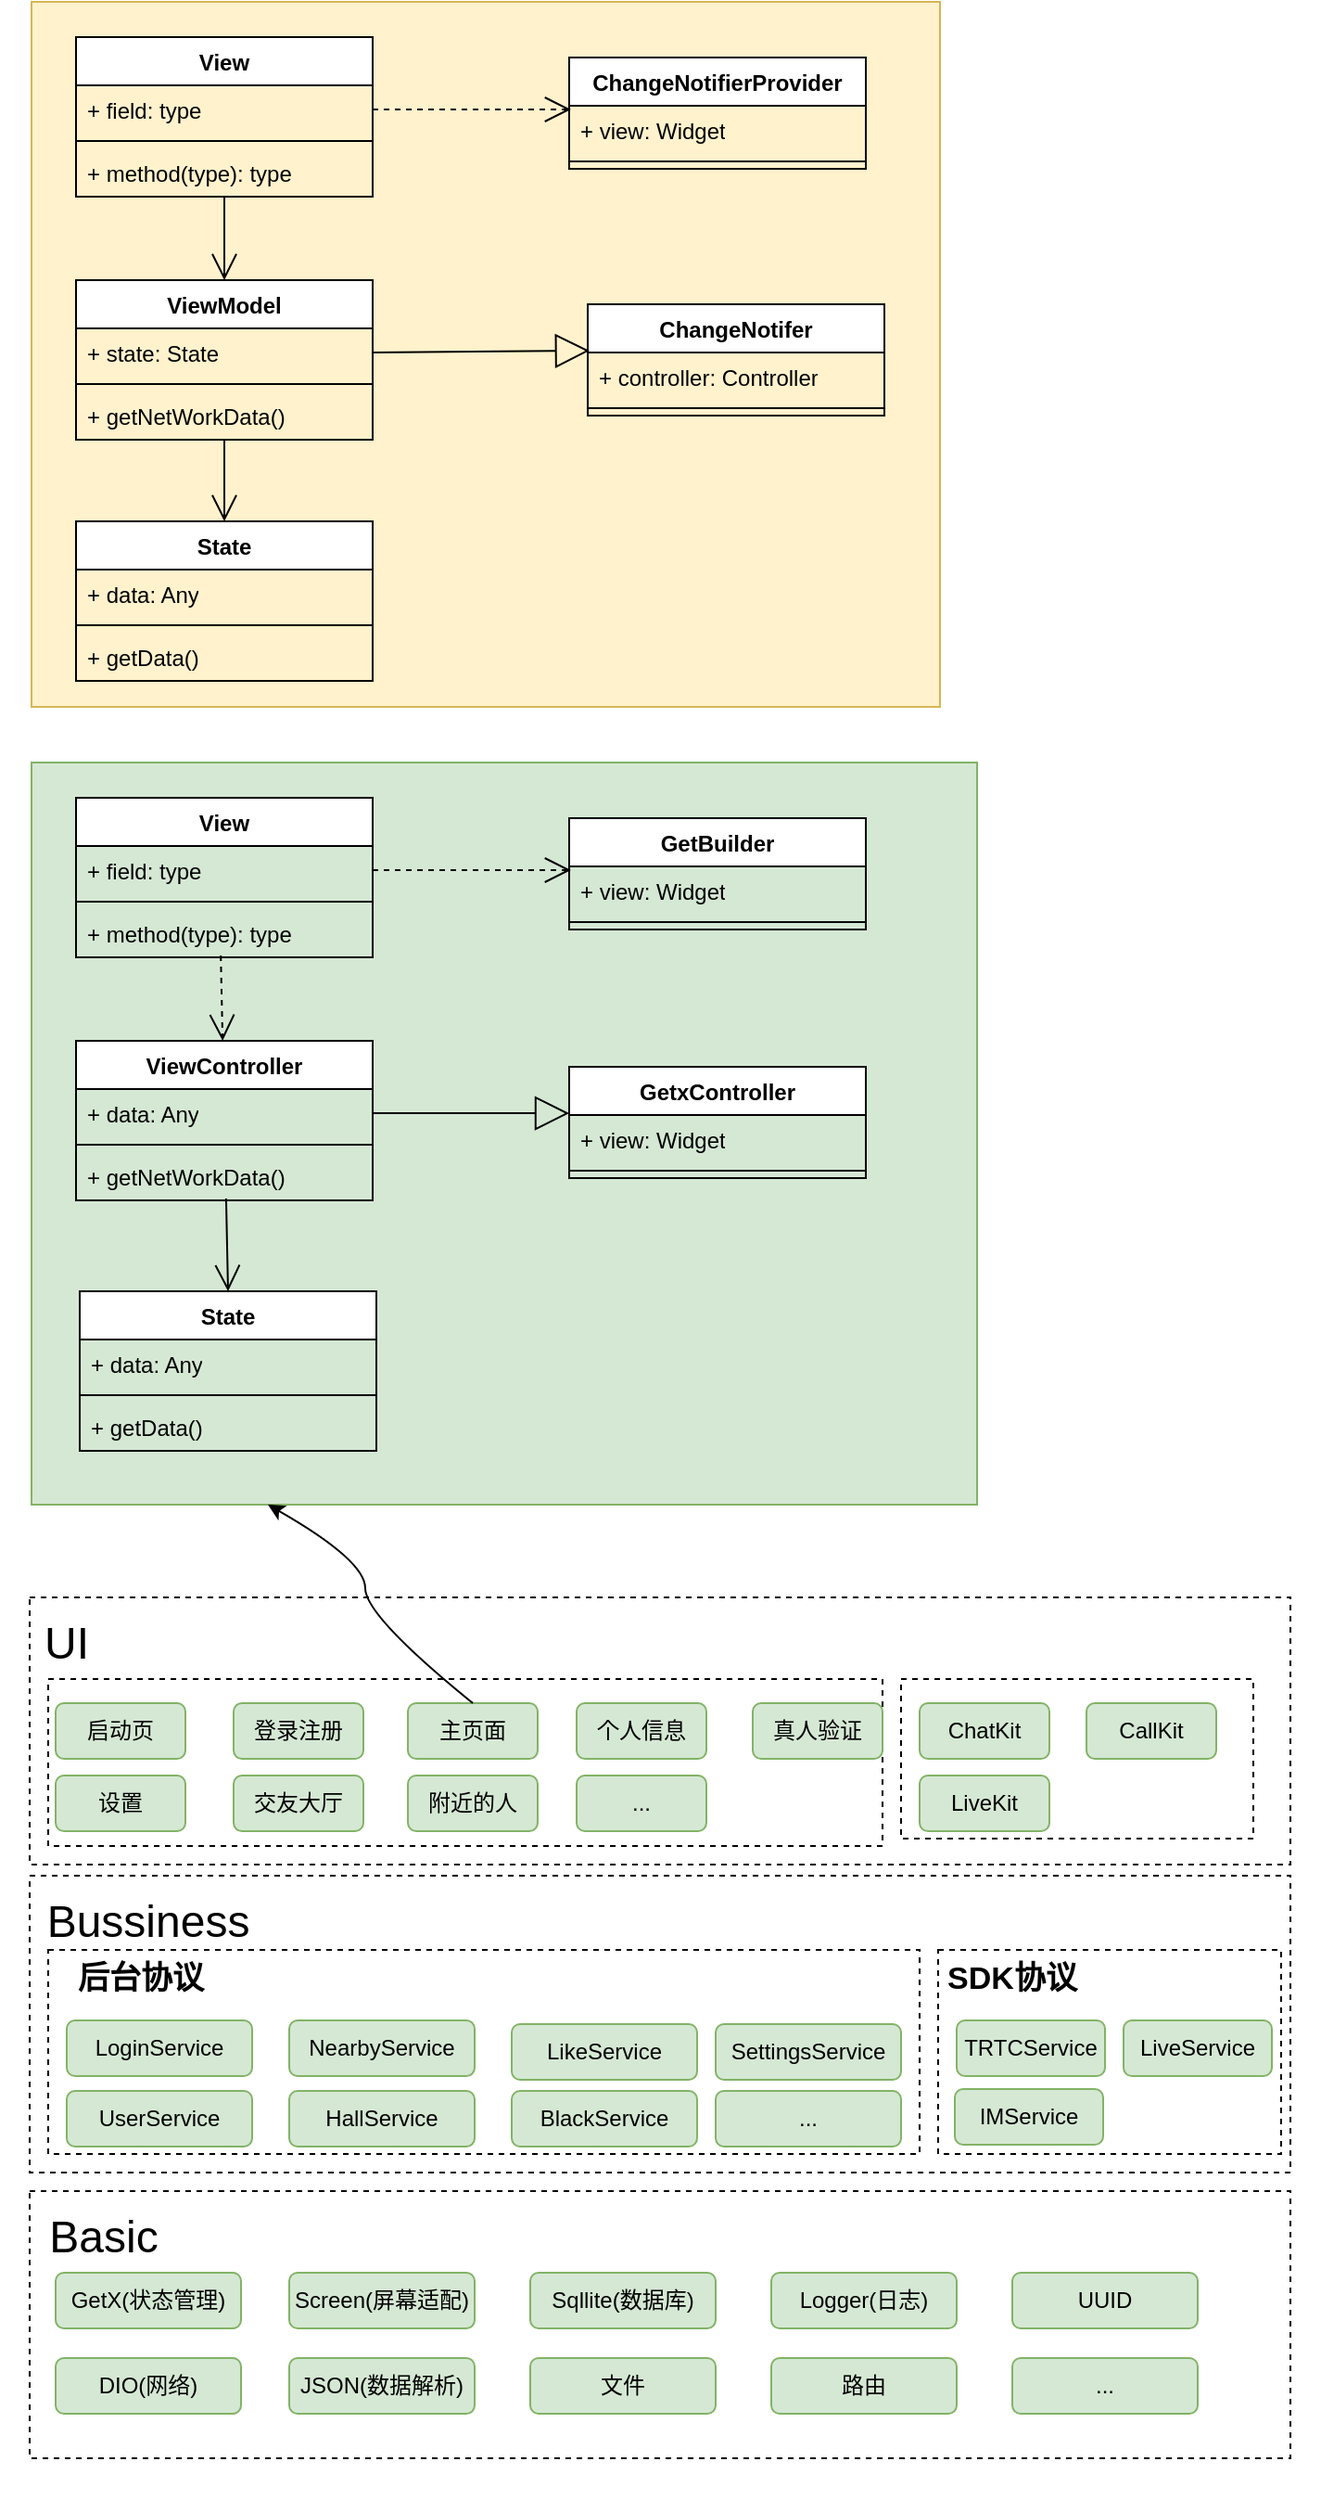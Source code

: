 <mxfile version="23.0.2" type="github">
  <diagram name="第 1 页" id="dYHV9aIYxCr4mEEWxF15">
    <mxGraphModel dx="1780" dy="1059" grid="1" gridSize="10" guides="1" tooltips="1" connect="1" arrows="1" fold="1" page="1" pageScale="1" pageWidth="827" pageHeight="1169" math="0" shadow="0">
      <root>
        <mxCell id="0" />
        <mxCell id="1" parent="0" />
        <mxCell id="zcVQtKgX9UZjlDBAPDre-43" value="" style="rounded=0;whiteSpace=wrap;html=1;fillColor=#fff2cc;strokeColor=#d6b656;" parent="1" vertex="1">
          <mxGeometry x="80" y="40" width="490" height="380" as="geometry" />
        </mxCell>
        <mxCell id="zcVQtKgX9UZjlDBAPDre-5" value="View" style="swimlane;fontStyle=1;align=center;verticalAlign=top;childLayout=stackLayout;horizontal=1;startSize=26;horizontalStack=0;resizeParent=1;resizeParentMax=0;resizeLast=0;collapsible=1;marginBottom=0;whiteSpace=wrap;html=1;" parent="1" vertex="1">
          <mxGeometry x="104" y="59" width="160" height="86" as="geometry" />
        </mxCell>
        <mxCell id="zcVQtKgX9UZjlDBAPDre-6" value="+ field: type" style="text;strokeColor=none;fillColor=none;align=left;verticalAlign=top;spacingLeft=4;spacingRight=4;overflow=hidden;rotatable=0;points=[[0,0.5],[1,0.5]];portConstraint=eastwest;whiteSpace=wrap;html=1;" parent="zcVQtKgX9UZjlDBAPDre-5" vertex="1">
          <mxGeometry y="26" width="160" height="26" as="geometry" />
        </mxCell>
        <mxCell id="zcVQtKgX9UZjlDBAPDre-7" value="" style="line;strokeWidth=1;fillColor=none;align=left;verticalAlign=middle;spacingTop=-1;spacingLeft=3;spacingRight=3;rotatable=0;labelPosition=right;points=[];portConstraint=eastwest;strokeColor=inherit;" parent="zcVQtKgX9UZjlDBAPDre-5" vertex="1">
          <mxGeometry y="52" width="160" height="8" as="geometry" />
        </mxCell>
        <mxCell id="zcVQtKgX9UZjlDBAPDre-8" value="+ method(type): type" style="text;strokeColor=none;fillColor=none;align=left;verticalAlign=top;spacingLeft=4;spacingRight=4;overflow=hidden;rotatable=0;points=[[0,0.5],[1,0.5]];portConstraint=eastwest;whiteSpace=wrap;html=1;" parent="zcVQtKgX9UZjlDBAPDre-5" vertex="1">
          <mxGeometry y="60" width="160" height="26" as="geometry" />
        </mxCell>
        <mxCell id="zcVQtKgX9UZjlDBAPDre-9" value="ViewModel" style="swimlane;fontStyle=1;align=center;verticalAlign=top;childLayout=stackLayout;horizontal=1;startSize=26;horizontalStack=0;resizeParent=1;resizeParentMax=0;resizeLast=0;collapsible=1;marginBottom=0;whiteSpace=wrap;html=1;" parent="1" vertex="1">
          <mxGeometry x="104" y="190" width="160" height="86" as="geometry" />
        </mxCell>
        <mxCell id="zcVQtKgX9UZjlDBAPDre-10" value="+ state: State" style="text;strokeColor=none;fillColor=none;align=left;verticalAlign=top;spacingLeft=4;spacingRight=4;overflow=hidden;rotatable=0;points=[[0,0.5],[1,0.5]];portConstraint=eastwest;whiteSpace=wrap;html=1;" parent="zcVQtKgX9UZjlDBAPDre-9" vertex="1">
          <mxGeometry y="26" width="160" height="26" as="geometry" />
        </mxCell>
        <mxCell id="zcVQtKgX9UZjlDBAPDre-11" value="" style="line;strokeWidth=1;fillColor=none;align=left;verticalAlign=middle;spacingTop=-1;spacingLeft=3;spacingRight=3;rotatable=0;labelPosition=right;points=[];portConstraint=eastwest;strokeColor=inherit;" parent="zcVQtKgX9UZjlDBAPDre-9" vertex="1">
          <mxGeometry y="52" width="160" height="8" as="geometry" />
        </mxCell>
        <mxCell id="zcVQtKgX9UZjlDBAPDre-12" value="+ getNetWorkData()" style="text;strokeColor=none;fillColor=none;align=left;verticalAlign=top;spacingLeft=4;spacingRight=4;overflow=hidden;rotatable=0;points=[[0,0.5],[1,0.5]];portConstraint=eastwest;whiteSpace=wrap;html=1;" parent="zcVQtKgX9UZjlDBAPDre-9" vertex="1">
          <mxGeometry y="60" width="160" height="26" as="geometry" />
        </mxCell>
        <mxCell id="zcVQtKgX9UZjlDBAPDre-13" value="" style="endArrow=open;endFill=1;endSize=12;html=1;rounded=0;exitX=0.5;exitY=1;exitDx=0;exitDy=0;exitPerimeter=0;entryX=0.5;entryY=0;entryDx=0;entryDy=0;" parent="1" source="zcVQtKgX9UZjlDBAPDre-8" target="zcVQtKgX9UZjlDBAPDre-9" edge="1">
          <mxGeometry width="160" relative="1" as="geometry">
            <mxPoint x="100" y="210" as="sourcePoint" />
            <mxPoint x="260" y="210" as="targetPoint" />
          </mxGeometry>
        </mxCell>
        <mxCell id="zcVQtKgX9UZjlDBAPDre-14" value="State" style="swimlane;fontStyle=1;align=center;verticalAlign=top;childLayout=stackLayout;horizontal=1;startSize=26;horizontalStack=0;resizeParent=1;resizeParentMax=0;resizeLast=0;collapsible=1;marginBottom=0;whiteSpace=wrap;html=1;" parent="1" vertex="1">
          <mxGeometry x="104" y="320" width="160" height="86" as="geometry" />
        </mxCell>
        <mxCell id="zcVQtKgX9UZjlDBAPDre-15" value="+ data: Any" style="text;strokeColor=none;fillColor=none;align=left;verticalAlign=top;spacingLeft=4;spacingRight=4;overflow=hidden;rotatable=0;points=[[0,0.5],[1,0.5]];portConstraint=eastwest;whiteSpace=wrap;html=1;" parent="zcVQtKgX9UZjlDBAPDre-14" vertex="1">
          <mxGeometry y="26" width="160" height="26" as="geometry" />
        </mxCell>
        <mxCell id="zcVQtKgX9UZjlDBAPDre-16" value="" style="line;strokeWidth=1;fillColor=none;align=left;verticalAlign=middle;spacingTop=-1;spacingLeft=3;spacingRight=3;rotatable=0;labelPosition=right;points=[];portConstraint=eastwest;strokeColor=inherit;" parent="zcVQtKgX9UZjlDBAPDre-14" vertex="1">
          <mxGeometry y="52" width="160" height="8" as="geometry" />
        </mxCell>
        <mxCell id="zcVQtKgX9UZjlDBAPDre-17" value="+ getData()" style="text;strokeColor=none;fillColor=none;align=left;verticalAlign=top;spacingLeft=4;spacingRight=4;overflow=hidden;rotatable=0;points=[[0,0.5],[1,0.5]];portConstraint=eastwest;whiteSpace=wrap;html=1;" parent="zcVQtKgX9UZjlDBAPDre-14" vertex="1">
          <mxGeometry y="60" width="160" height="26" as="geometry" />
        </mxCell>
        <mxCell id="zcVQtKgX9UZjlDBAPDre-18" value="" style="endArrow=open;endFill=1;endSize=12;html=1;rounded=0;exitX=0.5;exitY=1;exitDx=0;exitDy=0;exitPerimeter=0;entryX=0.5;entryY=0;entryDx=0;entryDy=0;" parent="1" source="zcVQtKgX9UZjlDBAPDre-12" target="zcVQtKgX9UZjlDBAPDre-14" edge="1">
          <mxGeometry width="160" relative="1" as="geometry">
            <mxPoint x="194" y="136" as="sourcePoint" />
            <mxPoint x="194" y="200" as="targetPoint" />
          </mxGeometry>
        </mxCell>
        <mxCell id="zcVQtKgX9UZjlDBAPDre-19" value="ChangeNotifer" style="swimlane;fontStyle=1;align=center;verticalAlign=top;childLayout=stackLayout;horizontal=1;startSize=26;horizontalStack=0;resizeParent=1;resizeParentMax=0;resizeLast=0;collapsible=1;marginBottom=0;whiteSpace=wrap;html=1;" parent="1" vertex="1">
          <mxGeometry x="380" y="203" width="160" height="60" as="geometry" />
        </mxCell>
        <mxCell id="zcVQtKgX9UZjlDBAPDre-20" value="+ controller: Controller" style="text;strokeColor=none;fillColor=none;align=left;verticalAlign=top;spacingLeft=4;spacingRight=4;overflow=hidden;rotatable=0;points=[[0,0.5],[1,0.5]];portConstraint=eastwest;whiteSpace=wrap;html=1;" parent="zcVQtKgX9UZjlDBAPDre-19" vertex="1">
          <mxGeometry y="26" width="160" height="26" as="geometry" />
        </mxCell>
        <mxCell id="zcVQtKgX9UZjlDBAPDre-21" value="" style="line;strokeWidth=1;fillColor=none;align=left;verticalAlign=middle;spacingTop=-1;spacingLeft=3;spacingRight=3;rotatable=0;labelPosition=right;points=[];portConstraint=eastwest;strokeColor=inherit;" parent="zcVQtKgX9UZjlDBAPDre-19" vertex="1">
          <mxGeometry y="52" width="160" height="8" as="geometry" />
        </mxCell>
        <mxCell id="zcVQtKgX9UZjlDBAPDre-23" value="" style="endArrow=block;endSize=16;endFill=0;html=1;rounded=0;exitX=1;exitY=0.5;exitDx=0;exitDy=0;entryX=0.006;entryY=-0.038;entryDx=0;entryDy=0;entryPerimeter=0;" parent="1" source="zcVQtKgX9UZjlDBAPDre-10" target="zcVQtKgX9UZjlDBAPDre-20" edge="1">
          <mxGeometry width="160" relative="1" as="geometry">
            <mxPoint x="190" y="210" as="sourcePoint" />
            <mxPoint x="350" y="210" as="targetPoint" />
          </mxGeometry>
        </mxCell>
        <mxCell id="zcVQtKgX9UZjlDBAPDre-28" value="" style="endArrow=open;endSize=12;dashed=1;html=1;rounded=0;exitX=1;exitY=0.5;exitDx=0;exitDy=0;entryX=0.006;entryY=0.077;entryDx=0;entryDy=0;entryPerimeter=0;" parent="1" source="zcVQtKgX9UZjlDBAPDre-6" target="zcVQtKgX9UZjlDBAPDre-37" edge="1">
          <mxGeometry width="160" relative="1" as="geometry">
            <mxPoint x="240" y="220" as="sourcePoint" />
            <mxPoint x="370" y="100" as="targetPoint" />
          </mxGeometry>
        </mxCell>
        <mxCell id="zcVQtKgX9UZjlDBAPDre-36" value="ChangeNotifierProvider" style="swimlane;fontStyle=1;align=center;verticalAlign=top;childLayout=stackLayout;horizontal=1;startSize=26;horizontalStack=0;resizeParent=1;resizeParentMax=0;resizeLast=0;collapsible=1;marginBottom=0;whiteSpace=wrap;html=1;" parent="1" vertex="1">
          <mxGeometry x="370" y="70" width="160" height="60" as="geometry" />
        </mxCell>
        <mxCell id="zcVQtKgX9UZjlDBAPDre-37" value="+ view: Widget" style="text;strokeColor=none;fillColor=none;align=left;verticalAlign=top;spacingLeft=4;spacingRight=4;overflow=hidden;rotatable=0;points=[[0,0.5],[1,0.5]];portConstraint=eastwest;whiteSpace=wrap;html=1;" parent="zcVQtKgX9UZjlDBAPDre-36" vertex="1">
          <mxGeometry y="26" width="160" height="26" as="geometry" />
        </mxCell>
        <mxCell id="zcVQtKgX9UZjlDBAPDre-38" value="" style="line;strokeWidth=1;fillColor=none;align=left;verticalAlign=middle;spacingTop=-1;spacingLeft=3;spacingRight=3;rotatable=0;labelPosition=right;points=[];portConstraint=eastwest;strokeColor=inherit;" parent="zcVQtKgX9UZjlDBAPDre-36" vertex="1">
          <mxGeometry y="52" width="160" height="8" as="geometry" />
        </mxCell>
        <mxCell id="zcVQtKgX9UZjlDBAPDre-44" value="" style="rounded=0;whiteSpace=wrap;html=1;fillColor=#d5e8d4;strokeColor=#82b366;" parent="1" vertex="1">
          <mxGeometry x="80" y="450" width="510" height="400" as="geometry" />
        </mxCell>
        <mxCell id="zcVQtKgX9UZjlDBAPDre-45" value="View" style="swimlane;fontStyle=1;align=center;verticalAlign=top;childLayout=stackLayout;horizontal=1;startSize=26;horizontalStack=0;resizeParent=1;resizeParentMax=0;resizeLast=0;collapsible=1;marginBottom=0;whiteSpace=wrap;html=1;" parent="1" vertex="1">
          <mxGeometry x="104" y="469" width="160" height="86" as="geometry" />
        </mxCell>
        <mxCell id="zcVQtKgX9UZjlDBAPDre-46" value="+ field: type" style="text;strokeColor=none;fillColor=none;align=left;verticalAlign=top;spacingLeft=4;spacingRight=4;overflow=hidden;rotatable=0;points=[[0,0.5],[1,0.5]];portConstraint=eastwest;whiteSpace=wrap;html=1;" parent="zcVQtKgX9UZjlDBAPDre-45" vertex="1">
          <mxGeometry y="26" width="160" height="26" as="geometry" />
        </mxCell>
        <mxCell id="zcVQtKgX9UZjlDBAPDre-47" value="" style="line;strokeWidth=1;fillColor=none;align=left;verticalAlign=middle;spacingTop=-1;spacingLeft=3;spacingRight=3;rotatable=0;labelPosition=right;points=[];portConstraint=eastwest;strokeColor=inherit;" parent="zcVQtKgX9UZjlDBAPDre-45" vertex="1">
          <mxGeometry y="52" width="160" height="8" as="geometry" />
        </mxCell>
        <mxCell id="zcVQtKgX9UZjlDBAPDre-48" value="+ method(type): type" style="text;strokeColor=none;fillColor=none;align=left;verticalAlign=top;spacingLeft=4;spacingRight=4;overflow=hidden;rotatable=0;points=[[0,0.5],[1,0.5]];portConstraint=eastwest;whiteSpace=wrap;html=1;" parent="zcVQtKgX9UZjlDBAPDre-45" vertex="1">
          <mxGeometry y="60" width="160" height="26" as="geometry" />
        </mxCell>
        <mxCell id="zcVQtKgX9UZjlDBAPDre-49" value="ViewController" style="swimlane;fontStyle=1;align=center;verticalAlign=top;childLayout=stackLayout;horizontal=1;startSize=26;horizontalStack=0;resizeParent=1;resizeParentMax=0;resizeLast=0;collapsible=1;marginBottom=0;whiteSpace=wrap;html=1;" parent="1" vertex="1">
          <mxGeometry x="104" y="600" width="160" height="86" as="geometry" />
        </mxCell>
        <mxCell id="zcVQtKgX9UZjlDBAPDre-50" value="+ data: Any" style="text;strokeColor=none;fillColor=none;align=left;verticalAlign=top;spacingLeft=4;spacingRight=4;overflow=hidden;rotatable=0;points=[[0,0.5],[1,0.5]];portConstraint=eastwest;whiteSpace=wrap;html=1;" parent="zcVQtKgX9UZjlDBAPDre-49" vertex="1">
          <mxGeometry y="26" width="160" height="26" as="geometry" />
        </mxCell>
        <mxCell id="zcVQtKgX9UZjlDBAPDre-51" value="" style="line;strokeWidth=1;fillColor=none;align=left;verticalAlign=middle;spacingTop=-1;spacingLeft=3;spacingRight=3;rotatable=0;labelPosition=right;points=[];portConstraint=eastwest;strokeColor=inherit;" parent="zcVQtKgX9UZjlDBAPDre-49" vertex="1">
          <mxGeometry y="52" width="160" height="8" as="geometry" />
        </mxCell>
        <mxCell id="zcVQtKgX9UZjlDBAPDre-52" value="+ getNetWorkData()" style="text;strokeColor=none;fillColor=none;align=left;verticalAlign=top;spacingLeft=4;spacingRight=4;overflow=hidden;rotatable=0;points=[[0,0.5],[1,0.5]];portConstraint=eastwest;whiteSpace=wrap;html=1;" parent="zcVQtKgX9UZjlDBAPDre-49" vertex="1">
          <mxGeometry y="60" width="160" height="26" as="geometry" />
        </mxCell>
        <mxCell id="zcVQtKgX9UZjlDBAPDre-62" value="" style="endArrow=block;endSize=16;endFill=0;html=1;rounded=0;exitX=1;exitY=0.5;exitDx=0;exitDy=0;entryX=0;entryY=-0.038;entryDx=0;entryDy=0;entryPerimeter=0;" parent="1" source="zcVQtKgX9UZjlDBAPDre-50" target="zcVQtKgX9UZjlDBAPDre-68" edge="1">
          <mxGeometry width="160" relative="1" as="geometry">
            <mxPoint x="190" y="620" as="sourcePoint" />
            <mxPoint x="375.04" y="638.012" as="targetPoint" />
          </mxGeometry>
        </mxCell>
        <mxCell id="zcVQtKgX9UZjlDBAPDre-63" value="" style="endArrow=open;endSize=12;dashed=1;html=1;rounded=0;exitX=1;exitY=0.5;exitDx=0;exitDy=0;entryX=0.006;entryY=0.077;entryDx=0;entryDy=0;entryPerimeter=0;" parent="1" source="zcVQtKgX9UZjlDBAPDre-46" target="zcVQtKgX9UZjlDBAPDre-65" edge="1">
          <mxGeometry width="160" relative="1" as="geometry">
            <mxPoint x="240" y="630" as="sourcePoint" />
            <mxPoint x="370" y="510" as="targetPoint" />
          </mxGeometry>
        </mxCell>
        <mxCell id="zcVQtKgX9UZjlDBAPDre-64" value="GetBuilder" style="swimlane;fontStyle=1;align=center;verticalAlign=top;childLayout=stackLayout;horizontal=1;startSize=26;horizontalStack=0;resizeParent=1;resizeParentMax=0;resizeLast=0;collapsible=1;marginBottom=0;whiteSpace=wrap;html=1;" parent="1" vertex="1">
          <mxGeometry x="370" y="480" width="160" height="60" as="geometry" />
        </mxCell>
        <mxCell id="zcVQtKgX9UZjlDBAPDre-65" value="+ view: Widget" style="text;strokeColor=none;fillColor=none;align=left;verticalAlign=top;spacingLeft=4;spacingRight=4;overflow=hidden;rotatable=0;points=[[0,0.5],[1,0.5]];portConstraint=eastwest;whiteSpace=wrap;html=1;" parent="zcVQtKgX9UZjlDBAPDre-64" vertex="1">
          <mxGeometry y="26" width="160" height="26" as="geometry" />
        </mxCell>
        <mxCell id="zcVQtKgX9UZjlDBAPDre-66" value="" style="line;strokeWidth=1;fillColor=none;align=left;verticalAlign=middle;spacingTop=-1;spacingLeft=3;spacingRight=3;rotatable=0;labelPosition=right;points=[];portConstraint=eastwest;strokeColor=inherit;" parent="zcVQtKgX9UZjlDBAPDre-64" vertex="1">
          <mxGeometry y="52" width="160" height="8" as="geometry" />
        </mxCell>
        <mxCell id="zcVQtKgX9UZjlDBAPDre-67" value="GetxController" style="swimlane;fontStyle=1;align=center;verticalAlign=top;childLayout=stackLayout;horizontal=1;startSize=26;horizontalStack=0;resizeParent=1;resizeParentMax=0;resizeLast=0;collapsible=1;marginBottom=0;whiteSpace=wrap;html=1;" parent="1" vertex="1">
          <mxGeometry x="370" y="614" width="160" height="60" as="geometry" />
        </mxCell>
        <mxCell id="zcVQtKgX9UZjlDBAPDre-68" value="+ view: Widget" style="text;strokeColor=none;fillColor=none;align=left;verticalAlign=top;spacingLeft=4;spacingRight=4;overflow=hidden;rotatable=0;points=[[0,0.5],[1,0.5]];portConstraint=eastwest;whiteSpace=wrap;html=1;" parent="zcVQtKgX9UZjlDBAPDre-67" vertex="1">
          <mxGeometry y="26" width="160" height="26" as="geometry" />
        </mxCell>
        <mxCell id="zcVQtKgX9UZjlDBAPDre-69" value="" style="line;strokeWidth=1;fillColor=none;align=left;verticalAlign=middle;spacingTop=-1;spacingLeft=3;spacingRight=3;rotatable=0;labelPosition=right;points=[];portConstraint=eastwest;strokeColor=inherit;" parent="zcVQtKgX9UZjlDBAPDre-67" vertex="1">
          <mxGeometry y="52" width="160" height="8" as="geometry" />
        </mxCell>
        <mxCell id="zcVQtKgX9UZjlDBAPDre-85" value="" style="endArrow=open;endSize=12;dashed=1;html=1;rounded=0;exitX=0.488;exitY=0.962;exitDx=0;exitDy=0;exitPerimeter=0;" parent="1" source="zcVQtKgX9UZjlDBAPDre-48" target="zcVQtKgX9UZjlDBAPDre-49" edge="1">
          <mxGeometry width="160" relative="1" as="geometry">
            <mxPoint x="450" y="540" as="sourcePoint" />
            <mxPoint x="450" y="614" as="targetPoint" />
          </mxGeometry>
        </mxCell>
        <mxCell id="zcVQtKgX9UZjlDBAPDre-87" value="State" style="swimlane;fontStyle=1;align=center;verticalAlign=top;childLayout=stackLayout;horizontal=1;startSize=26;horizontalStack=0;resizeParent=1;resizeParentMax=0;resizeLast=0;collapsible=1;marginBottom=0;whiteSpace=wrap;html=1;" parent="1" vertex="1">
          <mxGeometry x="106" y="735" width="160" height="86" as="geometry" />
        </mxCell>
        <mxCell id="zcVQtKgX9UZjlDBAPDre-88" value="+ data: Any" style="text;strokeColor=none;fillColor=none;align=left;verticalAlign=top;spacingLeft=4;spacingRight=4;overflow=hidden;rotatable=0;points=[[0,0.5],[1,0.5]];portConstraint=eastwest;whiteSpace=wrap;html=1;" parent="zcVQtKgX9UZjlDBAPDre-87" vertex="1">
          <mxGeometry y="26" width="160" height="26" as="geometry" />
        </mxCell>
        <mxCell id="zcVQtKgX9UZjlDBAPDre-89" value="" style="line;strokeWidth=1;fillColor=none;align=left;verticalAlign=middle;spacingTop=-1;spacingLeft=3;spacingRight=3;rotatable=0;labelPosition=right;points=[];portConstraint=eastwest;strokeColor=inherit;" parent="zcVQtKgX9UZjlDBAPDre-87" vertex="1">
          <mxGeometry y="52" width="160" height="8" as="geometry" />
        </mxCell>
        <mxCell id="zcVQtKgX9UZjlDBAPDre-90" value="+ getData()" style="text;strokeColor=none;fillColor=none;align=left;verticalAlign=top;spacingLeft=4;spacingRight=4;overflow=hidden;rotatable=0;points=[[0,0.5],[1,0.5]];portConstraint=eastwest;whiteSpace=wrap;html=1;" parent="zcVQtKgX9UZjlDBAPDre-87" vertex="1">
          <mxGeometry y="60" width="160" height="26" as="geometry" />
        </mxCell>
        <mxCell id="zcVQtKgX9UZjlDBAPDre-91" value="" style="endArrow=open;endFill=1;endSize=12;html=1;rounded=0;entryX=0.5;entryY=0;entryDx=0;entryDy=0;exitX=0.506;exitY=0.962;exitDx=0;exitDy=0;exitPerimeter=0;" parent="1" source="zcVQtKgX9UZjlDBAPDre-52" target="zcVQtKgX9UZjlDBAPDre-87" edge="1">
          <mxGeometry width="160" relative="1" as="geometry">
            <mxPoint x="180" y="680" as="sourcePoint" />
            <mxPoint x="510" y="720" as="targetPoint" />
          </mxGeometry>
        </mxCell>
        <mxCell id="TLJ9EzLj0LAoUCGloaJC-1" value="" style="rounded=0;whiteSpace=wrap;html=1;dashed=1;strokeColor=#FFFFFF;" parent="1" vertex="1">
          <mxGeometry x="64" y="875" width="710" height="510" as="geometry" />
        </mxCell>
        <mxCell id="TLJ9EzLj0LAoUCGloaJC-3" value="" style="rounded=0;whiteSpace=wrap;html=1;dashed=1;" parent="1" vertex="1">
          <mxGeometry x="79" y="1220" width="680" height="144" as="geometry" />
        </mxCell>
        <mxCell id="TLJ9EzLj0LAoUCGloaJC-4" value="&lt;font style=&quot;font-size: 24px;&quot;&gt;Basic&lt;/font&gt;" style="text;html=1;strokeColor=none;fillColor=none;align=center;verticalAlign=middle;whiteSpace=wrap;rounded=0;" parent="1" vertex="1">
          <mxGeometry x="89" y="1230" width="60" height="30" as="geometry" />
        </mxCell>
        <mxCell id="TLJ9EzLj0LAoUCGloaJC-6" value="" style="rounded=0;whiteSpace=wrap;html=1;dashed=1;" parent="1" vertex="1">
          <mxGeometry x="79" y="1050" width="680" height="160" as="geometry" />
        </mxCell>
        <mxCell id="TLJ9EzLj0LAoUCGloaJC-7" value="&lt;font style=&quot;font-size: 24px;&quot;&gt;Bussiness&lt;/font&gt;" style="text;html=1;strokeColor=none;fillColor=none;align=center;verticalAlign=middle;whiteSpace=wrap;rounded=0;" parent="1" vertex="1">
          <mxGeometry x="113" y="1060" width="60" height="30" as="geometry" />
        </mxCell>
        <mxCell id="TLJ9EzLj0LAoUCGloaJC-8" value="" style="rounded=0;whiteSpace=wrap;html=1;dashed=1;" parent="1" vertex="1">
          <mxGeometry x="79" y="900" width="680" height="144" as="geometry" />
        </mxCell>
        <mxCell id="TLJ9EzLj0LAoUCGloaJC-10" value="&lt;font style=&quot;font-size: 24px;&quot;&gt;UI&lt;/font&gt;" style="text;html=1;strokeColor=none;fillColor=none;align=center;verticalAlign=middle;whiteSpace=wrap;rounded=0;" parent="1" vertex="1">
          <mxGeometry x="69" y="910" width="60" height="30" as="geometry" />
        </mxCell>
        <mxCell id="TLJ9EzLj0LAoUCGloaJC-12" value="GetX(状态管理)" style="rounded=1;whiteSpace=wrap;html=1;fillColor=#d5e8d4;strokeColor=#82b366;" parent="1" vertex="1">
          <mxGeometry x="93" y="1264" width="100" height="30" as="geometry" />
        </mxCell>
        <mxCell id="TLJ9EzLj0LAoUCGloaJC-13" value="DIO(网络)" style="rounded=1;whiteSpace=wrap;html=1;fillColor=#d5e8d4;strokeColor=#82b366;" parent="1" vertex="1">
          <mxGeometry x="93" y="1310" width="100" height="30" as="geometry" />
        </mxCell>
        <mxCell id="TLJ9EzLj0LAoUCGloaJC-14" value="JSON(数据解析)" style="rounded=1;whiteSpace=wrap;html=1;fillColor=#d5e8d4;strokeColor=#82b366;" parent="1" vertex="1">
          <mxGeometry x="219" y="1310" width="100" height="30" as="geometry" />
        </mxCell>
        <mxCell id="TLJ9EzLj0LAoUCGloaJC-15" value="Screen(屏幕适配)" style="rounded=1;whiteSpace=wrap;html=1;fillColor=#d5e8d4;strokeColor=#82b366;" parent="1" vertex="1">
          <mxGeometry x="219" y="1264" width="100" height="30" as="geometry" />
        </mxCell>
        <mxCell id="TLJ9EzLj0LAoUCGloaJC-16" value="" style="rounded=0;whiteSpace=wrap;html=1;dashed=1;" parent="1" vertex="1">
          <mxGeometry x="89" y="944" width="450" height="90" as="geometry" />
        </mxCell>
        <mxCell id="TLJ9EzLj0LAoUCGloaJC-17" value="" style="rounded=0;whiteSpace=wrap;html=1;dashed=1;" parent="1" vertex="1">
          <mxGeometry x="549" y="944" width="190" height="86" as="geometry" />
        </mxCell>
        <mxCell id="TLJ9EzLj0LAoUCGloaJC-18" value="文件" style="rounded=1;whiteSpace=wrap;html=1;fillColor=#d5e8d4;strokeColor=#82b366;" parent="1" vertex="1">
          <mxGeometry x="349" y="1310" width="100" height="30" as="geometry" />
        </mxCell>
        <mxCell id="TLJ9EzLj0LAoUCGloaJC-19" value="Sqllite(数据库)" style="rounded=1;whiteSpace=wrap;html=1;fillColor=#d5e8d4;strokeColor=#82b366;" parent="1" vertex="1">
          <mxGeometry x="349" y="1264" width="100" height="30" as="geometry" />
        </mxCell>
        <mxCell id="TLJ9EzLj0LAoUCGloaJC-20" value="Logger(日志)" style="rounded=1;whiteSpace=wrap;html=1;fillColor=#d5e8d4;strokeColor=#82b366;" parent="1" vertex="1">
          <mxGeometry x="479" y="1264" width="100" height="30" as="geometry" />
        </mxCell>
        <mxCell id="TLJ9EzLj0LAoUCGloaJC-23" value="路由" style="rounded=1;whiteSpace=wrap;html=1;fillColor=#d5e8d4;strokeColor=#82b366;" parent="1" vertex="1">
          <mxGeometry x="479" y="1310" width="100" height="30" as="geometry" />
        </mxCell>
        <mxCell id="TLJ9EzLj0LAoUCGloaJC-24" value="UUID" style="rounded=1;whiteSpace=wrap;html=1;fillColor=#d5e8d4;strokeColor=#82b366;" parent="1" vertex="1">
          <mxGeometry x="609" y="1264" width="100" height="30" as="geometry" />
        </mxCell>
        <mxCell id="TLJ9EzLj0LAoUCGloaJC-25" value="..." style="rounded=1;whiteSpace=wrap;html=1;fillColor=#d5e8d4;strokeColor=#82b366;" parent="1" vertex="1">
          <mxGeometry x="609" y="1310" width="100" height="30" as="geometry" />
        </mxCell>
        <mxCell id="TLJ9EzLj0LAoUCGloaJC-29" value="" style="rounded=0;whiteSpace=wrap;html=1;dashed=1;" parent="1" vertex="1">
          <mxGeometry x="89" y="1090" width="470" height="110" as="geometry" />
        </mxCell>
        <mxCell id="TLJ9EzLj0LAoUCGloaJC-26" value="LoginService" style="rounded=1;whiteSpace=wrap;html=1;fillColor=#d5e8d4;strokeColor=#82b366;" parent="1" vertex="1">
          <mxGeometry x="99" y="1128" width="100" height="30" as="geometry" />
        </mxCell>
        <mxCell id="TLJ9EzLj0LAoUCGloaJC-27" value="UserService" style="rounded=1;whiteSpace=wrap;html=1;fillColor=#d5e8d4;strokeColor=#82b366;" parent="1" vertex="1">
          <mxGeometry x="99" y="1166" width="100" height="30" as="geometry" />
        </mxCell>
        <mxCell id="TLJ9EzLj0LAoUCGloaJC-28" value="NearbyService" style="rounded=1;whiteSpace=wrap;html=1;fillColor=#d5e8d4;strokeColor=#82b366;" parent="1" vertex="1">
          <mxGeometry x="219" y="1128" width="100" height="30" as="geometry" />
        </mxCell>
        <mxCell id="TLJ9EzLj0LAoUCGloaJC-30" value="&lt;span style=&quot;font-size: 17px;&quot;&gt;后台协议&lt;/span&gt;" style="text;html=1;strokeColor=none;fillColor=none;align=center;verticalAlign=middle;whiteSpace=wrap;rounded=0;fontSize=17;fontStyle=1" parent="1" vertex="1">
          <mxGeometry x="89" y="1091" width="100" height="30" as="geometry" />
        </mxCell>
        <mxCell id="TLJ9EzLj0LAoUCGloaJC-32" value="HallService" style="rounded=1;whiteSpace=wrap;html=1;fillColor=#d5e8d4;strokeColor=#82b366;" parent="1" vertex="1">
          <mxGeometry x="219" y="1166" width="100" height="30" as="geometry" />
        </mxCell>
        <mxCell id="TLJ9EzLj0LAoUCGloaJC-33" value="LikeService" style="rounded=1;whiteSpace=wrap;html=1;fillColor=#d5e8d4;strokeColor=#82b366;" parent="1" vertex="1">
          <mxGeometry x="339" y="1130" width="100" height="30" as="geometry" />
        </mxCell>
        <mxCell id="TLJ9EzLj0LAoUCGloaJC-34" value="BlackService" style="rounded=1;whiteSpace=wrap;html=1;fillColor=#d5e8d4;strokeColor=#82b366;" parent="1" vertex="1">
          <mxGeometry x="339" y="1166" width="100" height="30" as="geometry" />
        </mxCell>
        <mxCell id="TLJ9EzLj0LAoUCGloaJC-35" value="SettingsService" style="rounded=1;whiteSpace=wrap;html=1;fillColor=#d5e8d4;strokeColor=#82b366;" parent="1" vertex="1">
          <mxGeometry x="449" y="1130" width="100" height="30" as="geometry" />
        </mxCell>
        <mxCell id="TLJ9EzLj0LAoUCGloaJC-36" value="..." style="rounded=1;whiteSpace=wrap;html=1;fillColor=#d5e8d4;strokeColor=#82b366;" parent="1" vertex="1">
          <mxGeometry x="449" y="1166" width="100" height="30" as="geometry" />
        </mxCell>
        <mxCell id="TLJ9EzLj0LAoUCGloaJC-37" value="" style="rounded=0;whiteSpace=wrap;html=1;dashed=1;" parent="1" vertex="1">
          <mxGeometry x="569" y="1090" width="185" height="110" as="geometry" />
        </mxCell>
        <mxCell id="TLJ9EzLj0LAoUCGloaJC-41" value="TRTCService" style="rounded=1;whiteSpace=wrap;html=1;fillColor=#d5e8d4;strokeColor=#82b366;" parent="1" vertex="1">
          <mxGeometry x="579" y="1128" width="80" height="30" as="geometry" />
        </mxCell>
        <mxCell id="TLJ9EzLj0LAoUCGloaJC-42" value="IMService" style="rounded=1;whiteSpace=wrap;html=1;fillColor=#d5e8d4;strokeColor=#82b366;" parent="1" vertex="1">
          <mxGeometry x="578" y="1165" width="80" height="30" as="geometry" />
        </mxCell>
        <mxCell id="TLJ9EzLj0LAoUCGloaJC-44" value="LiveService" style="rounded=1;whiteSpace=wrap;html=1;fillColor=#d5e8d4;strokeColor=#82b366;" parent="1" vertex="1">
          <mxGeometry x="669" y="1128" width="80" height="30" as="geometry" />
        </mxCell>
        <mxCell id="TLJ9EzLj0LAoUCGloaJC-45" value="&lt;span style=&quot;font-size: 17px;&quot;&gt;SDK协议&lt;/span&gt;" style="text;html=1;strokeColor=none;fillColor=none;align=center;verticalAlign=middle;whiteSpace=wrap;rounded=0;fontSize=17;fontStyle=1" parent="1" vertex="1">
          <mxGeometry x="559" y="1091" width="100" height="30" as="geometry" />
        </mxCell>
        <mxCell id="TLJ9EzLj0LAoUCGloaJC-46" value="登录注册" style="rounded=1;whiteSpace=wrap;html=1;fillColor=#d5e8d4;strokeColor=#82b366;" parent="1" vertex="1">
          <mxGeometry x="189" y="957" width="70" height="30" as="geometry" />
        </mxCell>
        <mxCell id="TLJ9EzLj0LAoUCGloaJC-47" value="启动页" style="rounded=1;whiteSpace=wrap;html=1;fillColor=#d5e8d4;strokeColor=#82b366;" parent="1" vertex="1">
          <mxGeometry x="93" y="957" width="70" height="30" as="geometry" />
        </mxCell>
        <mxCell id="TLJ9EzLj0LAoUCGloaJC-48" value="个人信息" style="rounded=1;whiteSpace=wrap;html=1;fillColor=#d5e8d4;strokeColor=#82b366;" parent="1" vertex="1">
          <mxGeometry x="374" y="957" width="70" height="30" as="geometry" />
        </mxCell>
        <mxCell id="TLJ9EzLj0LAoUCGloaJC-49" value="设置" style="rounded=1;whiteSpace=wrap;html=1;fillColor=#d5e8d4;strokeColor=#82b366;" parent="1" vertex="1">
          <mxGeometry x="93" y="996" width="70" height="30" as="geometry" />
        </mxCell>
        <mxCell id="TLJ9EzLj0LAoUCGloaJC-50" value="交友大厅" style="rounded=1;whiteSpace=wrap;html=1;fillColor=#d5e8d4;strokeColor=#82b366;" parent="1" vertex="1">
          <mxGeometry x="189" y="996" width="70" height="30" as="geometry" />
        </mxCell>
        <mxCell id="TLJ9EzLj0LAoUCGloaJC-51" value="主页面" style="rounded=1;whiteSpace=wrap;html=1;fillColor=#d5e8d4;strokeColor=#82b366;" parent="1" vertex="1">
          <mxGeometry x="283" y="957" width="70" height="30" as="geometry" />
        </mxCell>
        <mxCell id="TLJ9EzLj0LAoUCGloaJC-53" value="附近的人" style="rounded=1;whiteSpace=wrap;html=1;fillColor=#d5e8d4;strokeColor=#82b366;" parent="1" vertex="1">
          <mxGeometry x="283" y="996" width="70" height="30" as="geometry" />
        </mxCell>
        <mxCell id="TLJ9EzLj0LAoUCGloaJC-54" value="真人验证" style="rounded=1;whiteSpace=wrap;html=1;fillColor=#d5e8d4;strokeColor=#82b366;" parent="1" vertex="1">
          <mxGeometry x="469" y="957" width="70" height="30" as="geometry" />
        </mxCell>
        <mxCell id="TLJ9EzLj0LAoUCGloaJC-55" value="..." style="rounded=1;whiteSpace=wrap;html=1;fillColor=#d5e8d4;strokeColor=#82b366;" parent="1" vertex="1">
          <mxGeometry x="374" y="996" width="70" height="30" as="geometry" />
        </mxCell>
        <mxCell id="TLJ9EzLj0LAoUCGloaJC-56" value="ChatKit" style="rounded=1;whiteSpace=wrap;html=1;fillColor=#d5e8d4;strokeColor=#82b366;" parent="1" vertex="1">
          <mxGeometry x="559" y="957" width="70" height="30" as="geometry" />
        </mxCell>
        <mxCell id="TLJ9EzLj0LAoUCGloaJC-57" value="CallKit" style="rounded=1;whiteSpace=wrap;html=1;fillColor=#d5e8d4;strokeColor=#82b366;" parent="1" vertex="1">
          <mxGeometry x="649" y="957" width="70" height="30" as="geometry" />
        </mxCell>
        <mxCell id="TLJ9EzLj0LAoUCGloaJC-59" value="LiveKit" style="rounded=1;whiteSpace=wrap;html=1;fillColor=#d5e8d4;strokeColor=#82b366;" parent="1" vertex="1">
          <mxGeometry x="559" y="996" width="70" height="30" as="geometry" />
        </mxCell>
        <mxCell id="0pC_kj8gGTiTwLfvsdGp-6" value="" style="curved=1;endArrow=classic;html=1;rounded=0;entryX=0.25;entryY=1;entryDx=0;entryDy=0;exitX=0.5;exitY=0;exitDx=0;exitDy=0;" edge="1" parent="1" source="TLJ9EzLj0LAoUCGloaJC-51" target="zcVQtKgX9UZjlDBAPDre-44">
          <mxGeometry width="50" height="50" relative="1" as="geometry">
            <mxPoint x="390" y="1030" as="sourcePoint" />
            <mxPoint x="440" y="980" as="targetPoint" />
            <Array as="points">
              <mxPoint x="260" y="910" />
              <mxPoint x="260" y="880" />
            </Array>
          </mxGeometry>
        </mxCell>
      </root>
    </mxGraphModel>
  </diagram>
</mxfile>

